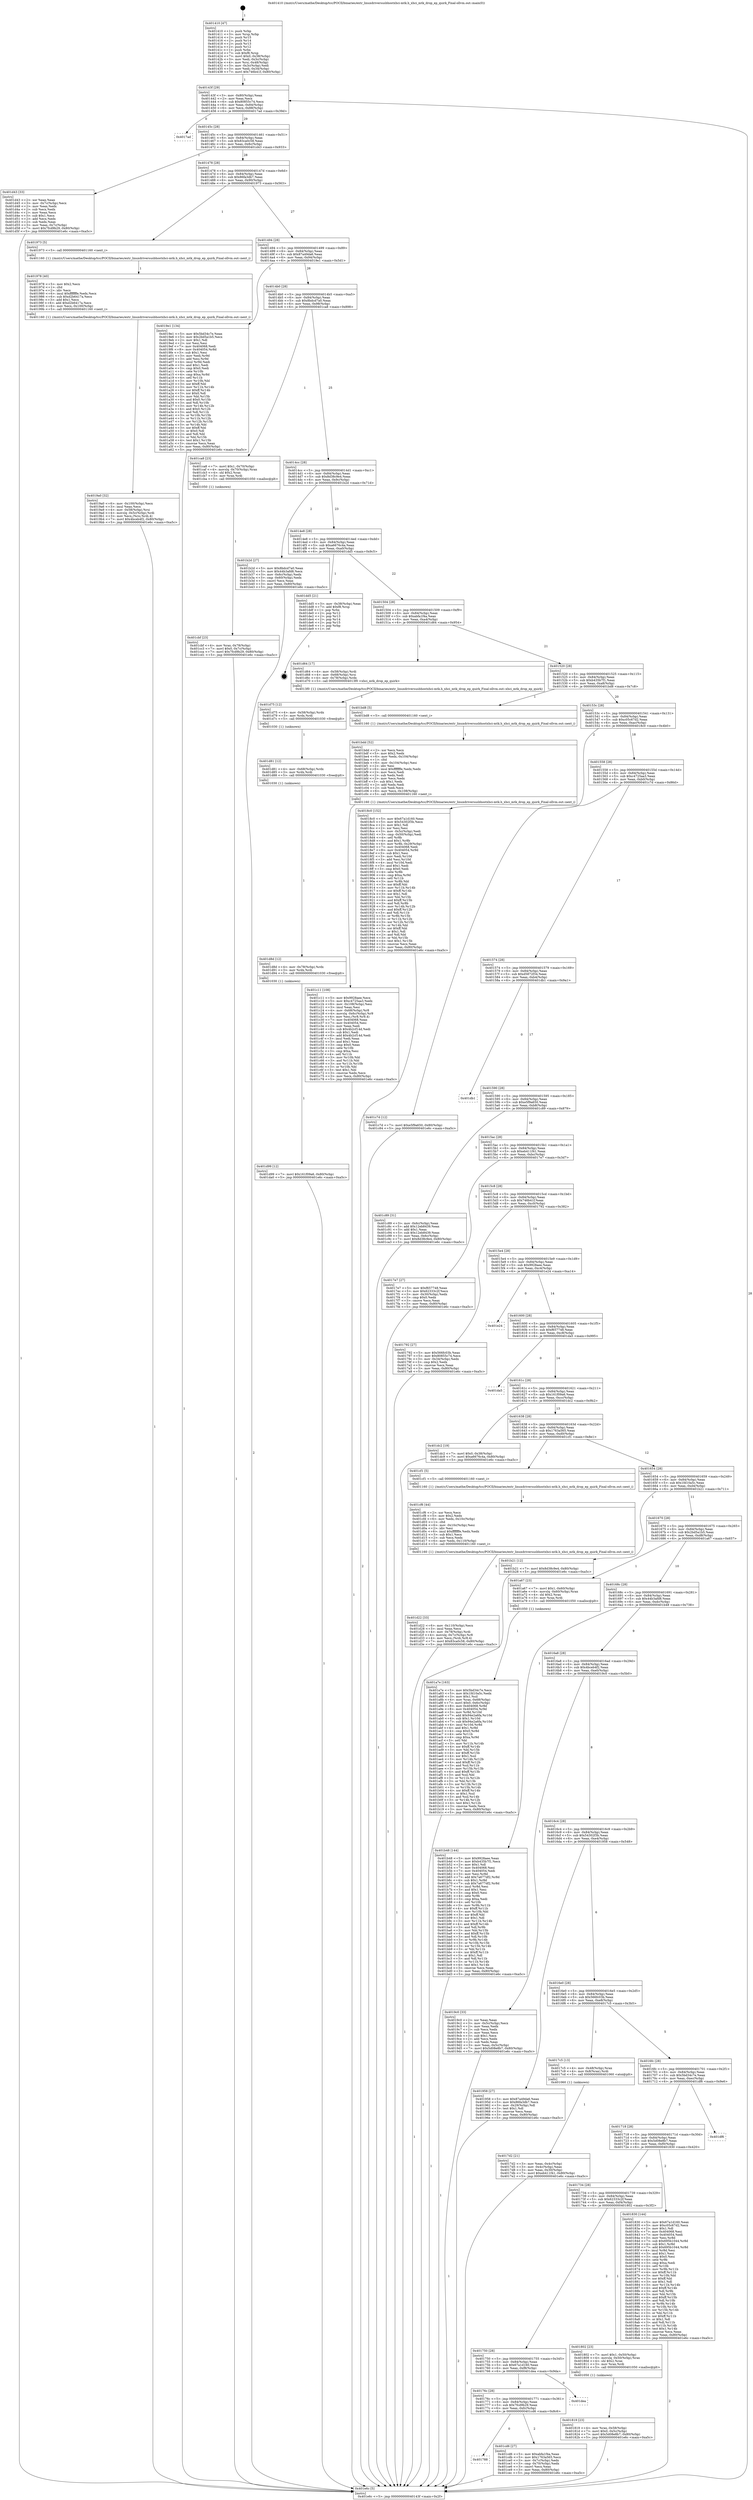 digraph "0x401410" {
  label = "0x401410 (/mnt/c/Users/mathe/Desktop/tcc/POCII/binaries/extr_linuxdriversusbhostxhci-mtk.h_xhci_mtk_drop_ep_quirk_Final-ollvm.out::main(0))"
  labelloc = "t"
  node[shape=record]

  Entry [label="",width=0.3,height=0.3,shape=circle,fillcolor=black,style=filled]
  "0x40143f" [label="{
     0x40143f [29]\l
     | [instrs]\l
     &nbsp;&nbsp;0x40143f \<+3\>: mov -0x80(%rbp),%eax\l
     &nbsp;&nbsp;0x401442 \<+2\>: mov %eax,%ecx\l
     &nbsp;&nbsp;0x401444 \<+6\>: sub $0x80855c74,%ecx\l
     &nbsp;&nbsp;0x40144a \<+6\>: mov %eax,-0x84(%rbp)\l
     &nbsp;&nbsp;0x401450 \<+6\>: mov %ecx,-0x88(%rbp)\l
     &nbsp;&nbsp;0x401456 \<+6\>: je 00000000004017ad \<main+0x39d\>\l
  }"]
  "0x4017ad" [label="{
     0x4017ad\l
  }", style=dashed]
  "0x40145c" [label="{
     0x40145c [28]\l
     | [instrs]\l
     &nbsp;&nbsp;0x40145c \<+5\>: jmp 0000000000401461 \<main+0x51\>\l
     &nbsp;&nbsp;0x401461 \<+6\>: mov -0x84(%rbp),%eax\l
     &nbsp;&nbsp;0x401467 \<+5\>: sub $0x83ca0c58,%eax\l
     &nbsp;&nbsp;0x40146c \<+6\>: mov %eax,-0x8c(%rbp)\l
     &nbsp;&nbsp;0x401472 \<+6\>: je 0000000000401d43 \<main+0x933\>\l
  }"]
  Exit [label="",width=0.3,height=0.3,shape=circle,fillcolor=black,style=filled,peripheries=2]
  "0x401d43" [label="{
     0x401d43 [33]\l
     | [instrs]\l
     &nbsp;&nbsp;0x401d43 \<+2\>: xor %eax,%eax\l
     &nbsp;&nbsp;0x401d45 \<+3\>: mov -0x7c(%rbp),%ecx\l
     &nbsp;&nbsp;0x401d48 \<+2\>: mov %eax,%edx\l
     &nbsp;&nbsp;0x401d4a \<+2\>: sub %ecx,%edx\l
     &nbsp;&nbsp;0x401d4c \<+2\>: mov %eax,%ecx\l
     &nbsp;&nbsp;0x401d4e \<+3\>: sub $0x1,%ecx\l
     &nbsp;&nbsp;0x401d51 \<+2\>: add %ecx,%edx\l
     &nbsp;&nbsp;0x401d53 \<+2\>: sub %edx,%eax\l
     &nbsp;&nbsp;0x401d55 \<+3\>: mov %eax,-0x7c(%rbp)\l
     &nbsp;&nbsp;0x401d58 \<+7\>: movl $0x7fcd9b29,-0x80(%rbp)\l
     &nbsp;&nbsp;0x401d5f \<+5\>: jmp 0000000000401e6c \<main+0xa5c\>\l
  }"]
  "0x401478" [label="{
     0x401478 [28]\l
     | [instrs]\l
     &nbsp;&nbsp;0x401478 \<+5\>: jmp 000000000040147d \<main+0x6d\>\l
     &nbsp;&nbsp;0x40147d \<+6\>: mov -0x84(%rbp),%eax\l
     &nbsp;&nbsp;0x401483 \<+5\>: sub $0x86fa3db7,%eax\l
     &nbsp;&nbsp;0x401488 \<+6\>: mov %eax,-0x90(%rbp)\l
     &nbsp;&nbsp;0x40148e \<+6\>: je 0000000000401973 \<main+0x563\>\l
  }"]
  "0x401d99" [label="{
     0x401d99 [12]\l
     | [instrs]\l
     &nbsp;&nbsp;0x401d99 \<+7\>: movl $0x161f09a6,-0x80(%rbp)\l
     &nbsp;&nbsp;0x401da0 \<+5\>: jmp 0000000000401e6c \<main+0xa5c\>\l
  }"]
  "0x401973" [label="{
     0x401973 [5]\l
     | [instrs]\l
     &nbsp;&nbsp;0x401973 \<+5\>: call 0000000000401160 \<next_i\>\l
     | [calls]\l
     &nbsp;&nbsp;0x401160 \{1\} (/mnt/c/Users/mathe/Desktop/tcc/POCII/binaries/extr_linuxdriversusbhostxhci-mtk.h_xhci_mtk_drop_ep_quirk_Final-ollvm.out::next_i)\l
  }"]
  "0x401494" [label="{
     0x401494 [28]\l
     | [instrs]\l
     &nbsp;&nbsp;0x401494 \<+5\>: jmp 0000000000401499 \<main+0x89\>\l
     &nbsp;&nbsp;0x401499 \<+6\>: mov -0x84(%rbp),%eax\l
     &nbsp;&nbsp;0x40149f \<+5\>: sub $0x87a49da6,%eax\l
     &nbsp;&nbsp;0x4014a4 \<+6\>: mov %eax,-0x94(%rbp)\l
     &nbsp;&nbsp;0x4014aa \<+6\>: je 00000000004019e1 \<main+0x5d1\>\l
  }"]
  "0x401d8d" [label="{
     0x401d8d [12]\l
     | [instrs]\l
     &nbsp;&nbsp;0x401d8d \<+4\>: mov -0x78(%rbp),%rdx\l
     &nbsp;&nbsp;0x401d91 \<+3\>: mov %rdx,%rdi\l
     &nbsp;&nbsp;0x401d94 \<+5\>: call 0000000000401030 \<free@plt\>\l
     | [calls]\l
     &nbsp;&nbsp;0x401030 \{1\} (unknown)\l
  }"]
  "0x4019e1" [label="{
     0x4019e1 [134]\l
     | [instrs]\l
     &nbsp;&nbsp;0x4019e1 \<+5\>: mov $0x5bd34c7e,%eax\l
     &nbsp;&nbsp;0x4019e6 \<+5\>: mov $0x2bd5a1b5,%ecx\l
     &nbsp;&nbsp;0x4019eb \<+2\>: mov $0x1,%dl\l
     &nbsp;&nbsp;0x4019ed \<+2\>: xor %esi,%esi\l
     &nbsp;&nbsp;0x4019ef \<+7\>: mov 0x404068,%edi\l
     &nbsp;&nbsp;0x4019f6 \<+8\>: mov 0x404054,%r8d\l
     &nbsp;&nbsp;0x4019fe \<+3\>: sub $0x1,%esi\l
     &nbsp;&nbsp;0x401a01 \<+3\>: mov %edi,%r9d\l
     &nbsp;&nbsp;0x401a04 \<+3\>: add %esi,%r9d\l
     &nbsp;&nbsp;0x401a07 \<+4\>: imul %r9d,%edi\l
     &nbsp;&nbsp;0x401a0b \<+3\>: and $0x1,%edi\l
     &nbsp;&nbsp;0x401a0e \<+3\>: cmp $0x0,%edi\l
     &nbsp;&nbsp;0x401a11 \<+4\>: sete %r10b\l
     &nbsp;&nbsp;0x401a15 \<+4\>: cmp $0xa,%r8d\l
     &nbsp;&nbsp;0x401a19 \<+4\>: setl %r11b\l
     &nbsp;&nbsp;0x401a1d \<+3\>: mov %r10b,%bl\l
     &nbsp;&nbsp;0x401a20 \<+3\>: xor $0xff,%bl\l
     &nbsp;&nbsp;0x401a23 \<+3\>: mov %r11b,%r14b\l
     &nbsp;&nbsp;0x401a26 \<+4\>: xor $0xff,%r14b\l
     &nbsp;&nbsp;0x401a2a \<+3\>: xor $0x0,%dl\l
     &nbsp;&nbsp;0x401a2d \<+3\>: mov %bl,%r15b\l
     &nbsp;&nbsp;0x401a30 \<+4\>: and $0x0,%r15b\l
     &nbsp;&nbsp;0x401a34 \<+3\>: and %dl,%r10b\l
     &nbsp;&nbsp;0x401a37 \<+3\>: mov %r14b,%r12b\l
     &nbsp;&nbsp;0x401a3a \<+4\>: and $0x0,%r12b\l
     &nbsp;&nbsp;0x401a3e \<+3\>: and %dl,%r11b\l
     &nbsp;&nbsp;0x401a41 \<+3\>: or %r10b,%r15b\l
     &nbsp;&nbsp;0x401a44 \<+3\>: or %r11b,%r12b\l
     &nbsp;&nbsp;0x401a47 \<+3\>: xor %r12b,%r15b\l
     &nbsp;&nbsp;0x401a4a \<+3\>: or %r14b,%bl\l
     &nbsp;&nbsp;0x401a4d \<+3\>: xor $0xff,%bl\l
     &nbsp;&nbsp;0x401a50 \<+3\>: or $0x0,%dl\l
     &nbsp;&nbsp;0x401a53 \<+2\>: and %dl,%bl\l
     &nbsp;&nbsp;0x401a55 \<+3\>: or %bl,%r15b\l
     &nbsp;&nbsp;0x401a58 \<+4\>: test $0x1,%r15b\l
     &nbsp;&nbsp;0x401a5c \<+3\>: cmovne %ecx,%eax\l
     &nbsp;&nbsp;0x401a5f \<+3\>: mov %eax,-0x80(%rbp)\l
     &nbsp;&nbsp;0x401a62 \<+5\>: jmp 0000000000401e6c \<main+0xa5c\>\l
  }"]
  "0x4014b0" [label="{
     0x4014b0 [28]\l
     | [instrs]\l
     &nbsp;&nbsp;0x4014b0 \<+5\>: jmp 00000000004014b5 \<main+0xa5\>\l
     &nbsp;&nbsp;0x4014b5 \<+6\>: mov -0x84(%rbp),%eax\l
     &nbsp;&nbsp;0x4014bb \<+5\>: sub $0x8bdcd7a0,%eax\l
     &nbsp;&nbsp;0x4014c0 \<+6\>: mov %eax,-0x98(%rbp)\l
     &nbsp;&nbsp;0x4014c6 \<+6\>: je 0000000000401ca8 \<main+0x898\>\l
  }"]
  "0x401d81" [label="{
     0x401d81 [12]\l
     | [instrs]\l
     &nbsp;&nbsp;0x401d81 \<+4\>: mov -0x68(%rbp),%rdx\l
     &nbsp;&nbsp;0x401d85 \<+3\>: mov %rdx,%rdi\l
     &nbsp;&nbsp;0x401d88 \<+5\>: call 0000000000401030 \<free@plt\>\l
     | [calls]\l
     &nbsp;&nbsp;0x401030 \{1\} (unknown)\l
  }"]
  "0x401ca8" [label="{
     0x401ca8 [23]\l
     | [instrs]\l
     &nbsp;&nbsp;0x401ca8 \<+7\>: movl $0x1,-0x70(%rbp)\l
     &nbsp;&nbsp;0x401caf \<+4\>: movslq -0x70(%rbp),%rax\l
     &nbsp;&nbsp;0x401cb3 \<+4\>: shl $0x2,%rax\l
     &nbsp;&nbsp;0x401cb7 \<+3\>: mov %rax,%rdi\l
     &nbsp;&nbsp;0x401cba \<+5\>: call 0000000000401050 \<malloc@plt\>\l
     | [calls]\l
     &nbsp;&nbsp;0x401050 \{1\} (unknown)\l
  }"]
  "0x4014cc" [label="{
     0x4014cc [28]\l
     | [instrs]\l
     &nbsp;&nbsp;0x4014cc \<+5\>: jmp 00000000004014d1 \<main+0xc1\>\l
     &nbsp;&nbsp;0x4014d1 \<+6\>: mov -0x84(%rbp),%eax\l
     &nbsp;&nbsp;0x4014d7 \<+5\>: sub $0x8d38c9e4,%eax\l
     &nbsp;&nbsp;0x4014dc \<+6\>: mov %eax,-0x9c(%rbp)\l
     &nbsp;&nbsp;0x4014e2 \<+6\>: je 0000000000401b2d \<main+0x71d\>\l
  }"]
  "0x401d75" [label="{
     0x401d75 [12]\l
     | [instrs]\l
     &nbsp;&nbsp;0x401d75 \<+4\>: mov -0x58(%rbp),%rdx\l
     &nbsp;&nbsp;0x401d79 \<+3\>: mov %rdx,%rdi\l
     &nbsp;&nbsp;0x401d7c \<+5\>: call 0000000000401030 \<free@plt\>\l
     | [calls]\l
     &nbsp;&nbsp;0x401030 \{1\} (unknown)\l
  }"]
  "0x401b2d" [label="{
     0x401b2d [27]\l
     | [instrs]\l
     &nbsp;&nbsp;0x401b2d \<+5\>: mov $0x8bdcd7a0,%eax\l
     &nbsp;&nbsp;0x401b32 \<+5\>: mov $0x44b3afd8,%ecx\l
     &nbsp;&nbsp;0x401b37 \<+3\>: mov -0x6c(%rbp),%edx\l
     &nbsp;&nbsp;0x401b3a \<+3\>: cmp -0x60(%rbp),%edx\l
     &nbsp;&nbsp;0x401b3d \<+3\>: cmovl %ecx,%eax\l
     &nbsp;&nbsp;0x401b40 \<+3\>: mov %eax,-0x80(%rbp)\l
     &nbsp;&nbsp;0x401b43 \<+5\>: jmp 0000000000401e6c \<main+0xa5c\>\l
  }"]
  "0x4014e8" [label="{
     0x4014e8 [28]\l
     | [instrs]\l
     &nbsp;&nbsp;0x4014e8 \<+5\>: jmp 00000000004014ed \<main+0xdd\>\l
     &nbsp;&nbsp;0x4014ed \<+6\>: mov -0x84(%rbp),%eax\l
     &nbsp;&nbsp;0x4014f3 \<+5\>: sub $0xa6676c4a,%eax\l
     &nbsp;&nbsp;0x4014f8 \<+6\>: mov %eax,-0xa0(%rbp)\l
     &nbsp;&nbsp;0x4014fe \<+6\>: je 0000000000401dd5 \<main+0x9c5\>\l
  }"]
  "0x401d22" [label="{
     0x401d22 [33]\l
     | [instrs]\l
     &nbsp;&nbsp;0x401d22 \<+6\>: mov -0x110(%rbp),%ecx\l
     &nbsp;&nbsp;0x401d28 \<+3\>: imul %eax,%ecx\l
     &nbsp;&nbsp;0x401d2b \<+4\>: mov -0x78(%rbp),%rdi\l
     &nbsp;&nbsp;0x401d2f \<+4\>: movslq -0x7c(%rbp),%r8\l
     &nbsp;&nbsp;0x401d33 \<+4\>: mov %ecx,(%rdi,%r8,4)\l
     &nbsp;&nbsp;0x401d37 \<+7\>: movl $0x83ca0c58,-0x80(%rbp)\l
     &nbsp;&nbsp;0x401d3e \<+5\>: jmp 0000000000401e6c \<main+0xa5c\>\l
  }"]
  "0x401dd5" [label="{
     0x401dd5 [21]\l
     | [instrs]\l
     &nbsp;&nbsp;0x401dd5 \<+3\>: mov -0x38(%rbp),%eax\l
     &nbsp;&nbsp;0x401dd8 \<+7\>: add $0xf8,%rsp\l
     &nbsp;&nbsp;0x401ddf \<+1\>: pop %rbx\l
     &nbsp;&nbsp;0x401de0 \<+2\>: pop %r12\l
     &nbsp;&nbsp;0x401de2 \<+2\>: pop %r13\l
     &nbsp;&nbsp;0x401de4 \<+2\>: pop %r14\l
     &nbsp;&nbsp;0x401de6 \<+2\>: pop %r15\l
     &nbsp;&nbsp;0x401de8 \<+1\>: pop %rbp\l
     &nbsp;&nbsp;0x401de9 \<+1\>: ret\l
  }"]
  "0x401504" [label="{
     0x401504 [28]\l
     | [instrs]\l
     &nbsp;&nbsp;0x401504 \<+5\>: jmp 0000000000401509 \<main+0xf9\>\l
     &nbsp;&nbsp;0x401509 \<+6\>: mov -0x84(%rbp),%eax\l
     &nbsp;&nbsp;0x40150f \<+5\>: sub $0xabfa1f4a,%eax\l
     &nbsp;&nbsp;0x401514 \<+6\>: mov %eax,-0xa4(%rbp)\l
     &nbsp;&nbsp;0x40151a \<+6\>: je 0000000000401d64 \<main+0x954\>\l
  }"]
  "0x401cf6" [label="{
     0x401cf6 [44]\l
     | [instrs]\l
     &nbsp;&nbsp;0x401cf6 \<+2\>: xor %ecx,%ecx\l
     &nbsp;&nbsp;0x401cf8 \<+5\>: mov $0x2,%edx\l
     &nbsp;&nbsp;0x401cfd \<+6\>: mov %edx,-0x10c(%rbp)\l
     &nbsp;&nbsp;0x401d03 \<+1\>: cltd\l
     &nbsp;&nbsp;0x401d04 \<+6\>: mov -0x10c(%rbp),%esi\l
     &nbsp;&nbsp;0x401d0a \<+2\>: idiv %esi\l
     &nbsp;&nbsp;0x401d0c \<+6\>: imul $0xfffffffe,%edx,%edx\l
     &nbsp;&nbsp;0x401d12 \<+3\>: sub $0x1,%ecx\l
     &nbsp;&nbsp;0x401d15 \<+2\>: sub %ecx,%edx\l
     &nbsp;&nbsp;0x401d17 \<+6\>: mov %edx,-0x110(%rbp)\l
     &nbsp;&nbsp;0x401d1d \<+5\>: call 0000000000401160 \<next_i\>\l
     | [calls]\l
     &nbsp;&nbsp;0x401160 \{1\} (/mnt/c/Users/mathe/Desktop/tcc/POCII/binaries/extr_linuxdriversusbhostxhci-mtk.h_xhci_mtk_drop_ep_quirk_Final-ollvm.out::next_i)\l
  }"]
  "0x401d64" [label="{
     0x401d64 [17]\l
     | [instrs]\l
     &nbsp;&nbsp;0x401d64 \<+4\>: mov -0x58(%rbp),%rdi\l
     &nbsp;&nbsp;0x401d68 \<+4\>: mov -0x68(%rbp),%rsi\l
     &nbsp;&nbsp;0x401d6c \<+4\>: mov -0x78(%rbp),%rdx\l
     &nbsp;&nbsp;0x401d70 \<+5\>: call 00000000004013f0 \<xhci_mtk_drop_ep_quirk\>\l
     | [calls]\l
     &nbsp;&nbsp;0x4013f0 \{1\} (/mnt/c/Users/mathe/Desktop/tcc/POCII/binaries/extr_linuxdriversusbhostxhci-mtk.h_xhci_mtk_drop_ep_quirk_Final-ollvm.out::xhci_mtk_drop_ep_quirk)\l
  }"]
  "0x401520" [label="{
     0x401520 [28]\l
     | [instrs]\l
     &nbsp;&nbsp;0x401520 \<+5\>: jmp 0000000000401525 \<main+0x115\>\l
     &nbsp;&nbsp;0x401525 \<+6\>: mov -0x84(%rbp),%eax\l
     &nbsp;&nbsp;0x40152b \<+5\>: sub $0xb435b7f1,%eax\l
     &nbsp;&nbsp;0x401530 \<+6\>: mov %eax,-0xa8(%rbp)\l
     &nbsp;&nbsp;0x401536 \<+6\>: je 0000000000401bd8 \<main+0x7c8\>\l
  }"]
  "0x401788" [label="{
     0x401788\l
  }", style=dashed]
  "0x401bd8" [label="{
     0x401bd8 [5]\l
     | [instrs]\l
     &nbsp;&nbsp;0x401bd8 \<+5\>: call 0000000000401160 \<next_i\>\l
     | [calls]\l
     &nbsp;&nbsp;0x401160 \{1\} (/mnt/c/Users/mathe/Desktop/tcc/POCII/binaries/extr_linuxdriversusbhostxhci-mtk.h_xhci_mtk_drop_ep_quirk_Final-ollvm.out::next_i)\l
  }"]
  "0x40153c" [label="{
     0x40153c [28]\l
     | [instrs]\l
     &nbsp;&nbsp;0x40153c \<+5\>: jmp 0000000000401541 \<main+0x131\>\l
     &nbsp;&nbsp;0x401541 \<+6\>: mov -0x84(%rbp),%eax\l
     &nbsp;&nbsp;0x401547 \<+5\>: sub $0xc05c67d2,%eax\l
     &nbsp;&nbsp;0x40154c \<+6\>: mov %eax,-0xac(%rbp)\l
     &nbsp;&nbsp;0x401552 \<+6\>: je 00000000004018c0 \<main+0x4b0\>\l
  }"]
  "0x401cd6" [label="{
     0x401cd6 [27]\l
     | [instrs]\l
     &nbsp;&nbsp;0x401cd6 \<+5\>: mov $0xabfa1f4a,%eax\l
     &nbsp;&nbsp;0x401cdb \<+5\>: mov $0x1763a565,%ecx\l
     &nbsp;&nbsp;0x401ce0 \<+3\>: mov -0x7c(%rbp),%edx\l
     &nbsp;&nbsp;0x401ce3 \<+3\>: cmp -0x70(%rbp),%edx\l
     &nbsp;&nbsp;0x401ce6 \<+3\>: cmovl %ecx,%eax\l
     &nbsp;&nbsp;0x401ce9 \<+3\>: mov %eax,-0x80(%rbp)\l
     &nbsp;&nbsp;0x401cec \<+5\>: jmp 0000000000401e6c \<main+0xa5c\>\l
  }"]
  "0x4018c0" [label="{
     0x4018c0 [152]\l
     | [instrs]\l
     &nbsp;&nbsp;0x4018c0 \<+5\>: mov $0x67a1d160,%eax\l
     &nbsp;&nbsp;0x4018c5 \<+5\>: mov $0x54302f3b,%ecx\l
     &nbsp;&nbsp;0x4018ca \<+2\>: mov $0x1,%dl\l
     &nbsp;&nbsp;0x4018cc \<+2\>: xor %esi,%esi\l
     &nbsp;&nbsp;0x4018ce \<+3\>: mov -0x5c(%rbp),%edi\l
     &nbsp;&nbsp;0x4018d1 \<+3\>: cmp -0x50(%rbp),%edi\l
     &nbsp;&nbsp;0x4018d4 \<+4\>: setl %r8b\l
     &nbsp;&nbsp;0x4018d8 \<+4\>: and $0x1,%r8b\l
     &nbsp;&nbsp;0x4018dc \<+4\>: mov %r8b,-0x29(%rbp)\l
     &nbsp;&nbsp;0x4018e0 \<+7\>: mov 0x404068,%edi\l
     &nbsp;&nbsp;0x4018e7 \<+8\>: mov 0x404054,%r9d\l
     &nbsp;&nbsp;0x4018ef \<+3\>: sub $0x1,%esi\l
     &nbsp;&nbsp;0x4018f2 \<+3\>: mov %edi,%r10d\l
     &nbsp;&nbsp;0x4018f5 \<+3\>: add %esi,%r10d\l
     &nbsp;&nbsp;0x4018f8 \<+4\>: imul %r10d,%edi\l
     &nbsp;&nbsp;0x4018fc \<+3\>: and $0x1,%edi\l
     &nbsp;&nbsp;0x4018ff \<+3\>: cmp $0x0,%edi\l
     &nbsp;&nbsp;0x401902 \<+4\>: sete %r8b\l
     &nbsp;&nbsp;0x401906 \<+4\>: cmp $0xa,%r9d\l
     &nbsp;&nbsp;0x40190a \<+4\>: setl %r11b\l
     &nbsp;&nbsp;0x40190e \<+3\>: mov %r8b,%bl\l
     &nbsp;&nbsp;0x401911 \<+3\>: xor $0xff,%bl\l
     &nbsp;&nbsp;0x401914 \<+3\>: mov %r11b,%r14b\l
     &nbsp;&nbsp;0x401917 \<+4\>: xor $0xff,%r14b\l
     &nbsp;&nbsp;0x40191b \<+3\>: xor $0x1,%dl\l
     &nbsp;&nbsp;0x40191e \<+3\>: mov %bl,%r15b\l
     &nbsp;&nbsp;0x401921 \<+4\>: and $0xff,%r15b\l
     &nbsp;&nbsp;0x401925 \<+3\>: and %dl,%r8b\l
     &nbsp;&nbsp;0x401928 \<+3\>: mov %r14b,%r12b\l
     &nbsp;&nbsp;0x40192b \<+4\>: and $0xff,%r12b\l
     &nbsp;&nbsp;0x40192f \<+3\>: and %dl,%r11b\l
     &nbsp;&nbsp;0x401932 \<+3\>: or %r8b,%r15b\l
     &nbsp;&nbsp;0x401935 \<+3\>: or %r11b,%r12b\l
     &nbsp;&nbsp;0x401938 \<+3\>: xor %r12b,%r15b\l
     &nbsp;&nbsp;0x40193b \<+3\>: or %r14b,%bl\l
     &nbsp;&nbsp;0x40193e \<+3\>: xor $0xff,%bl\l
     &nbsp;&nbsp;0x401941 \<+3\>: or $0x1,%dl\l
     &nbsp;&nbsp;0x401944 \<+2\>: and %dl,%bl\l
     &nbsp;&nbsp;0x401946 \<+3\>: or %bl,%r15b\l
     &nbsp;&nbsp;0x401949 \<+4\>: test $0x1,%r15b\l
     &nbsp;&nbsp;0x40194d \<+3\>: cmovne %ecx,%eax\l
     &nbsp;&nbsp;0x401950 \<+3\>: mov %eax,-0x80(%rbp)\l
     &nbsp;&nbsp;0x401953 \<+5\>: jmp 0000000000401e6c \<main+0xa5c\>\l
  }"]
  "0x401558" [label="{
     0x401558 [28]\l
     | [instrs]\l
     &nbsp;&nbsp;0x401558 \<+5\>: jmp 000000000040155d \<main+0x14d\>\l
     &nbsp;&nbsp;0x40155d \<+6\>: mov -0x84(%rbp),%eax\l
     &nbsp;&nbsp;0x401563 \<+5\>: sub $0xc4725aa3,%eax\l
     &nbsp;&nbsp;0x401568 \<+6\>: mov %eax,-0xb0(%rbp)\l
     &nbsp;&nbsp;0x40156e \<+6\>: je 0000000000401c7d \<main+0x86d\>\l
  }"]
  "0x40176c" [label="{
     0x40176c [28]\l
     | [instrs]\l
     &nbsp;&nbsp;0x40176c \<+5\>: jmp 0000000000401771 \<main+0x361\>\l
     &nbsp;&nbsp;0x401771 \<+6\>: mov -0x84(%rbp),%eax\l
     &nbsp;&nbsp;0x401777 \<+5\>: sub $0x7fcd9b29,%eax\l
     &nbsp;&nbsp;0x40177c \<+6\>: mov %eax,-0xfc(%rbp)\l
     &nbsp;&nbsp;0x401782 \<+6\>: je 0000000000401cd6 \<main+0x8c6\>\l
  }"]
  "0x401c7d" [label="{
     0x401c7d [12]\l
     | [instrs]\l
     &nbsp;&nbsp;0x401c7d \<+7\>: movl $0xe5f9a650,-0x80(%rbp)\l
     &nbsp;&nbsp;0x401c84 \<+5\>: jmp 0000000000401e6c \<main+0xa5c\>\l
  }"]
  "0x401574" [label="{
     0x401574 [28]\l
     | [instrs]\l
     &nbsp;&nbsp;0x401574 \<+5\>: jmp 0000000000401579 \<main+0x169\>\l
     &nbsp;&nbsp;0x401579 \<+6\>: mov -0x84(%rbp),%eax\l
     &nbsp;&nbsp;0x40157f \<+5\>: sub $0xd5872f34,%eax\l
     &nbsp;&nbsp;0x401584 \<+6\>: mov %eax,-0xb4(%rbp)\l
     &nbsp;&nbsp;0x40158a \<+6\>: je 0000000000401db1 \<main+0x9a1\>\l
  }"]
  "0x401dea" [label="{
     0x401dea\l
  }", style=dashed]
  "0x401db1" [label="{
     0x401db1\l
  }", style=dashed]
  "0x401590" [label="{
     0x401590 [28]\l
     | [instrs]\l
     &nbsp;&nbsp;0x401590 \<+5\>: jmp 0000000000401595 \<main+0x185\>\l
     &nbsp;&nbsp;0x401595 \<+6\>: mov -0x84(%rbp),%eax\l
     &nbsp;&nbsp;0x40159b \<+5\>: sub $0xe5f9a650,%eax\l
     &nbsp;&nbsp;0x4015a0 \<+6\>: mov %eax,-0xb8(%rbp)\l
     &nbsp;&nbsp;0x4015a6 \<+6\>: je 0000000000401c89 \<main+0x879\>\l
  }"]
  "0x401cbf" [label="{
     0x401cbf [23]\l
     | [instrs]\l
     &nbsp;&nbsp;0x401cbf \<+4\>: mov %rax,-0x78(%rbp)\l
     &nbsp;&nbsp;0x401cc3 \<+7\>: movl $0x0,-0x7c(%rbp)\l
     &nbsp;&nbsp;0x401cca \<+7\>: movl $0x7fcd9b29,-0x80(%rbp)\l
     &nbsp;&nbsp;0x401cd1 \<+5\>: jmp 0000000000401e6c \<main+0xa5c\>\l
  }"]
  "0x401c89" [label="{
     0x401c89 [31]\l
     | [instrs]\l
     &nbsp;&nbsp;0x401c89 \<+3\>: mov -0x6c(%rbp),%eax\l
     &nbsp;&nbsp;0x401c8c \<+5\>: add $0x12eb8439,%eax\l
     &nbsp;&nbsp;0x401c91 \<+3\>: add $0x1,%eax\l
     &nbsp;&nbsp;0x401c94 \<+5\>: sub $0x12eb8439,%eax\l
     &nbsp;&nbsp;0x401c99 \<+3\>: mov %eax,-0x6c(%rbp)\l
     &nbsp;&nbsp;0x401c9c \<+7\>: movl $0x8d38c9e4,-0x80(%rbp)\l
     &nbsp;&nbsp;0x401ca3 \<+5\>: jmp 0000000000401e6c \<main+0xa5c\>\l
  }"]
  "0x4015ac" [label="{
     0x4015ac [28]\l
     | [instrs]\l
     &nbsp;&nbsp;0x4015ac \<+5\>: jmp 00000000004015b1 \<main+0x1a1\>\l
     &nbsp;&nbsp;0x4015b1 \<+6\>: mov -0x84(%rbp),%eax\l
     &nbsp;&nbsp;0x4015b7 \<+5\>: sub $0xeb411f41,%eax\l
     &nbsp;&nbsp;0x4015bc \<+6\>: mov %eax,-0xbc(%rbp)\l
     &nbsp;&nbsp;0x4015c2 \<+6\>: je 00000000004017e7 \<main+0x3d7\>\l
  }"]
  "0x401c11" [label="{
     0x401c11 [108]\l
     | [instrs]\l
     &nbsp;&nbsp;0x401c11 \<+5\>: mov $0x9928aee,%ecx\l
     &nbsp;&nbsp;0x401c16 \<+5\>: mov $0xc4725aa3,%edx\l
     &nbsp;&nbsp;0x401c1b \<+6\>: mov -0x108(%rbp),%esi\l
     &nbsp;&nbsp;0x401c21 \<+3\>: imul %eax,%esi\l
     &nbsp;&nbsp;0x401c24 \<+4\>: mov -0x68(%rbp),%r8\l
     &nbsp;&nbsp;0x401c28 \<+4\>: movslq -0x6c(%rbp),%r9\l
     &nbsp;&nbsp;0x401c2c \<+4\>: mov %esi,(%r8,%r9,4)\l
     &nbsp;&nbsp;0x401c30 \<+7\>: mov 0x404068,%eax\l
     &nbsp;&nbsp;0x401c37 \<+7\>: mov 0x404054,%esi\l
     &nbsp;&nbsp;0x401c3e \<+2\>: mov %eax,%edi\l
     &nbsp;&nbsp;0x401c40 \<+6\>: sub $0x4b2cf14d,%edi\l
     &nbsp;&nbsp;0x401c46 \<+3\>: sub $0x1,%edi\l
     &nbsp;&nbsp;0x401c49 \<+6\>: add $0x4b2cf14d,%edi\l
     &nbsp;&nbsp;0x401c4f \<+3\>: imul %edi,%eax\l
     &nbsp;&nbsp;0x401c52 \<+3\>: and $0x1,%eax\l
     &nbsp;&nbsp;0x401c55 \<+3\>: cmp $0x0,%eax\l
     &nbsp;&nbsp;0x401c58 \<+4\>: sete %r10b\l
     &nbsp;&nbsp;0x401c5c \<+3\>: cmp $0xa,%esi\l
     &nbsp;&nbsp;0x401c5f \<+4\>: setl %r11b\l
     &nbsp;&nbsp;0x401c63 \<+3\>: mov %r10b,%bl\l
     &nbsp;&nbsp;0x401c66 \<+3\>: and %r11b,%bl\l
     &nbsp;&nbsp;0x401c69 \<+3\>: xor %r11b,%r10b\l
     &nbsp;&nbsp;0x401c6c \<+3\>: or %r10b,%bl\l
     &nbsp;&nbsp;0x401c6f \<+3\>: test $0x1,%bl\l
     &nbsp;&nbsp;0x401c72 \<+3\>: cmovne %edx,%ecx\l
     &nbsp;&nbsp;0x401c75 \<+3\>: mov %ecx,-0x80(%rbp)\l
     &nbsp;&nbsp;0x401c78 \<+5\>: jmp 0000000000401e6c \<main+0xa5c\>\l
  }"]
  "0x4017e7" [label="{
     0x4017e7 [27]\l
     | [instrs]\l
     &nbsp;&nbsp;0x4017e7 \<+5\>: mov $0xf657748,%eax\l
     &nbsp;&nbsp;0x4017ec \<+5\>: mov $0x62333c2f,%ecx\l
     &nbsp;&nbsp;0x4017f1 \<+3\>: mov -0x30(%rbp),%edx\l
     &nbsp;&nbsp;0x4017f4 \<+3\>: cmp $0x0,%edx\l
     &nbsp;&nbsp;0x4017f7 \<+3\>: cmove %ecx,%eax\l
     &nbsp;&nbsp;0x4017fa \<+3\>: mov %eax,-0x80(%rbp)\l
     &nbsp;&nbsp;0x4017fd \<+5\>: jmp 0000000000401e6c \<main+0xa5c\>\l
  }"]
  "0x4015c8" [label="{
     0x4015c8 [28]\l
     | [instrs]\l
     &nbsp;&nbsp;0x4015c8 \<+5\>: jmp 00000000004015cd \<main+0x1bd\>\l
     &nbsp;&nbsp;0x4015cd \<+6\>: mov -0x84(%rbp),%eax\l
     &nbsp;&nbsp;0x4015d3 \<+5\>: sub $0x746b41f,%eax\l
     &nbsp;&nbsp;0x4015d8 \<+6\>: mov %eax,-0xc0(%rbp)\l
     &nbsp;&nbsp;0x4015de \<+6\>: je 0000000000401792 \<main+0x382\>\l
  }"]
  "0x401bdd" [label="{
     0x401bdd [52]\l
     | [instrs]\l
     &nbsp;&nbsp;0x401bdd \<+2\>: xor %ecx,%ecx\l
     &nbsp;&nbsp;0x401bdf \<+5\>: mov $0x2,%edx\l
     &nbsp;&nbsp;0x401be4 \<+6\>: mov %edx,-0x104(%rbp)\l
     &nbsp;&nbsp;0x401bea \<+1\>: cltd\l
     &nbsp;&nbsp;0x401beb \<+6\>: mov -0x104(%rbp),%esi\l
     &nbsp;&nbsp;0x401bf1 \<+2\>: idiv %esi\l
     &nbsp;&nbsp;0x401bf3 \<+6\>: imul $0xfffffffe,%edx,%edx\l
     &nbsp;&nbsp;0x401bf9 \<+2\>: mov %ecx,%edi\l
     &nbsp;&nbsp;0x401bfb \<+2\>: sub %edx,%edi\l
     &nbsp;&nbsp;0x401bfd \<+2\>: mov %ecx,%edx\l
     &nbsp;&nbsp;0x401bff \<+3\>: sub $0x1,%edx\l
     &nbsp;&nbsp;0x401c02 \<+2\>: add %edx,%edi\l
     &nbsp;&nbsp;0x401c04 \<+2\>: sub %edi,%ecx\l
     &nbsp;&nbsp;0x401c06 \<+6\>: mov %ecx,-0x108(%rbp)\l
     &nbsp;&nbsp;0x401c0c \<+5\>: call 0000000000401160 \<next_i\>\l
     | [calls]\l
     &nbsp;&nbsp;0x401160 \{1\} (/mnt/c/Users/mathe/Desktop/tcc/POCII/binaries/extr_linuxdriversusbhostxhci-mtk.h_xhci_mtk_drop_ep_quirk_Final-ollvm.out::next_i)\l
  }"]
  "0x401792" [label="{
     0x401792 [27]\l
     | [instrs]\l
     &nbsp;&nbsp;0x401792 \<+5\>: mov $0x566fc03b,%eax\l
     &nbsp;&nbsp;0x401797 \<+5\>: mov $0x80855c74,%ecx\l
     &nbsp;&nbsp;0x40179c \<+3\>: mov -0x34(%rbp),%edx\l
     &nbsp;&nbsp;0x40179f \<+3\>: cmp $0x2,%edx\l
     &nbsp;&nbsp;0x4017a2 \<+3\>: cmovne %ecx,%eax\l
     &nbsp;&nbsp;0x4017a5 \<+3\>: mov %eax,-0x80(%rbp)\l
     &nbsp;&nbsp;0x4017a8 \<+5\>: jmp 0000000000401e6c \<main+0xa5c\>\l
  }"]
  "0x4015e4" [label="{
     0x4015e4 [28]\l
     | [instrs]\l
     &nbsp;&nbsp;0x4015e4 \<+5\>: jmp 00000000004015e9 \<main+0x1d9\>\l
     &nbsp;&nbsp;0x4015e9 \<+6\>: mov -0x84(%rbp),%eax\l
     &nbsp;&nbsp;0x4015ef \<+5\>: sub $0x9928aee,%eax\l
     &nbsp;&nbsp;0x4015f4 \<+6\>: mov %eax,-0xc4(%rbp)\l
     &nbsp;&nbsp;0x4015fa \<+6\>: je 0000000000401e24 \<main+0xa14\>\l
  }"]
  "0x401e6c" [label="{
     0x401e6c [5]\l
     | [instrs]\l
     &nbsp;&nbsp;0x401e6c \<+5\>: jmp 000000000040143f \<main+0x2f\>\l
  }"]
  "0x401410" [label="{
     0x401410 [47]\l
     | [instrs]\l
     &nbsp;&nbsp;0x401410 \<+1\>: push %rbp\l
     &nbsp;&nbsp;0x401411 \<+3\>: mov %rsp,%rbp\l
     &nbsp;&nbsp;0x401414 \<+2\>: push %r15\l
     &nbsp;&nbsp;0x401416 \<+2\>: push %r14\l
     &nbsp;&nbsp;0x401418 \<+2\>: push %r13\l
     &nbsp;&nbsp;0x40141a \<+2\>: push %r12\l
     &nbsp;&nbsp;0x40141c \<+1\>: push %rbx\l
     &nbsp;&nbsp;0x40141d \<+7\>: sub $0xf8,%rsp\l
     &nbsp;&nbsp;0x401424 \<+7\>: movl $0x0,-0x38(%rbp)\l
     &nbsp;&nbsp;0x40142b \<+3\>: mov %edi,-0x3c(%rbp)\l
     &nbsp;&nbsp;0x40142e \<+4\>: mov %rsi,-0x48(%rbp)\l
     &nbsp;&nbsp;0x401432 \<+3\>: mov -0x3c(%rbp),%edi\l
     &nbsp;&nbsp;0x401435 \<+3\>: mov %edi,-0x34(%rbp)\l
     &nbsp;&nbsp;0x401438 \<+7\>: movl $0x746b41f,-0x80(%rbp)\l
  }"]
  "0x401a7e" [label="{
     0x401a7e [163]\l
     | [instrs]\l
     &nbsp;&nbsp;0x401a7e \<+5\>: mov $0x5bd34c7e,%ecx\l
     &nbsp;&nbsp;0x401a83 \<+5\>: mov $0x1fd10a5c,%edx\l
     &nbsp;&nbsp;0x401a88 \<+3\>: mov $0x1,%sil\l
     &nbsp;&nbsp;0x401a8b \<+4\>: mov %rax,-0x68(%rbp)\l
     &nbsp;&nbsp;0x401a8f \<+7\>: movl $0x0,-0x6c(%rbp)\l
     &nbsp;&nbsp;0x401a96 \<+8\>: mov 0x404068,%r8d\l
     &nbsp;&nbsp;0x401a9e \<+8\>: mov 0x404054,%r9d\l
     &nbsp;&nbsp;0x401aa6 \<+3\>: mov %r8d,%r10d\l
     &nbsp;&nbsp;0x401aa9 \<+7\>: add $0x94e2a6fa,%r10d\l
     &nbsp;&nbsp;0x401ab0 \<+4\>: sub $0x1,%r10d\l
     &nbsp;&nbsp;0x401ab4 \<+7\>: sub $0x94e2a6fa,%r10d\l
     &nbsp;&nbsp;0x401abb \<+4\>: imul %r10d,%r8d\l
     &nbsp;&nbsp;0x401abf \<+4\>: and $0x1,%r8d\l
     &nbsp;&nbsp;0x401ac3 \<+4\>: cmp $0x0,%r8d\l
     &nbsp;&nbsp;0x401ac7 \<+4\>: sete %r11b\l
     &nbsp;&nbsp;0x401acb \<+4\>: cmp $0xa,%r9d\l
     &nbsp;&nbsp;0x401acf \<+3\>: setl %bl\l
     &nbsp;&nbsp;0x401ad2 \<+3\>: mov %r11b,%r14b\l
     &nbsp;&nbsp;0x401ad5 \<+4\>: xor $0xff,%r14b\l
     &nbsp;&nbsp;0x401ad9 \<+3\>: mov %bl,%r15b\l
     &nbsp;&nbsp;0x401adc \<+4\>: xor $0xff,%r15b\l
     &nbsp;&nbsp;0x401ae0 \<+4\>: xor $0x1,%sil\l
     &nbsp;&nbsp;0x401ae4 \<+3\>: mov %r14b,%r12b\l
     &nbsp;&nbsp;0x401ae7 \<+4\>: and $0xff,%r12b\l
     &nbsp;&nbsp;0x401aeb \<+3\>: and %sil,%r11b\l
     &nbsp;&nbsp;0x401aee \<+3\>: mov %r15b,%r13b\l
     &nbsp;&nbsp;0x401af1 \<+4\>: and $0xff,%r13b\l
     &nbsp;&nbsp;0x401af5 \<+3\>: and %sil,%bl\l
     &nbsp;&nbsp;0x401af8 \<+3\>: or %r11b,%r12b\l
     &nbsp;&nbsp;0x401afb \<+3\>: or %bl,%r13b\l
     &nbsp;&nbsp;0x401afe \<+3\>: xor %r13b,%r12b\l
     &nbsp;&nbsp;0x401b01 \<+3\>: or %r15b,%r14b\l
     &nbsp;&nbsp;0x401b04 \<+4\>: xor $0xff,%r14b\l
     &nbsp;&nbsp;0x401b08 \<+4\>: or $0x1,%sil\l
     &nbsp;&nbsp;0x401b0c \<+3\>: and %sil,%r14b\l
     &nbsp;&nbsp;0x401b0f \<+3\>: or %r14b,%r12b\l
     &nbsp;&nbsp;0x401b12 \<+4\>: test $0x1,%r12b\l
     &nbsp;&nbsp;0x401b16 \<+3\>: cmovne %edx,%ecx\l
     &nbsp;&nbsp;0x401b19 \<+3\>: mov %ecx,-0x80(%rbp)\l
     &nbsp;&nbsp;0x401b1c \<+5\>: jmp 0000000000401e6c \<main+0xa5c\>\l
  }"]
  "0x401e24" [label="{
     0x401e24\l
  }", style=dashed]
  "0x401600" [label="{
     0x401600 [28]\l
     | [instrs]\l
     &nbsp;&nbsp;0x401600 \<+5\>: jmp 0000000000401605 \<main+0x1f5\>\l
     &nbsp;&nbsp;0x401605 \<+6\>: mov -0x84(%rbp),%eax\l
     &nbsp;&nbsp;0x40160b \<+5\>: sub $0xf657748,%eax\l
     &nbsp;&nbsp;0x401610 \<+6\>: mov %eax,-0xc8(%rbp)\l
     &nbsp;&nbsp;0x401616 \<+6\>: je 0000000000401da5 \<main+0x995\>\l
  }"]
  "0x4019a0" [label="{
     0x4019a0 [32]\l
     | [instrs]\l
     &nbsp;&nbsp;0x4019a0 \<+6\>: mov -0x100(%rbp),%ecx\l
     &nbsp;&nbsp;0x4019a6 \<+3\>: imul %eax,%ecx\l
     &nbsp;&nbsp;0x4019a9 \<+4\>: mov -0x58(%rbp),%rsi\l
     &nbsp;&nbsp;0x4019ad \<+4\>: movslq -0x5c(%rbp),%rdi\l
     &nbsp;&nbsp;0x4019b1 \<+3\>: mov %ecx,(%rsi,%rdi,4)\l
     &nbsp;&nbsp;0x4019b4 \<+7\>: movl $0x4bceb4f2,-0x80(%rbp)\l
     &nbsp;&nbsp;0x4019bb \<+5\>: jmp 0000000000401e6c \<main+0xa5c\>\l
  }"]
  "0x401da5" [label="{
     0x401da5\l
  }", style=dashed]
  "0x40161c" [label="{
     0x40161c [28]\l
     | [instrs]\l
     &nbsp;&nbsp;0x40161c \<+5\>: jmp 0000000000401621 \<main+0x211\>\l
     &nbsp;&nbsp;0x401621 \<+6\>: mov -0x84(%rbp),%eax\l
     &nbsp;&nbsp;0x401627 \<+5\>: sub $0x161f09a6,%eax\l
     &nbsp;&nbsp;0x40162c \<+6\>: mov %eax,-0xcc(%rbp)\l
     &nbsp;&nbsp;0x401632 \<+6\>: je 0000000000401dc2 \<main+0x9b2\>\l
  }"]
  "0x401978" [label="{
     0x401978 [40]\l
     | [instrs]\l
     &nbsp;&nbsp;0x401978 \<+5\>: mov $0x2,%ecx\l
     &nbsp;&nbsp;0x40197d \<+1\>: cltd\l
     &nbsp;&nbsp;0x40197e \<+2\>: idiv %ecx\l
     &nbsp;&nbsp;0x401980 \<+6\>: imul $0xfffffffe,%edx,%ecx\l
     &nbsp;&nbsp;0x401986 \<+6\>: sub $0xd2b6417a,%ecx\l
     &nbsp;&nbsp;0x40198c \<+3\>: add $0x1,%ecx\l
     &nbsp;&nbsp;0x40198f \<+6\>: add $0xd2b6417a,%ecx\l
     &nbsp;&nbsp;0x401995 \<+6\>: mov %ecx,-0x100(%rbp)\l
     &nbsp;&nbsp;0x40199b \<+5\>: call 0000000000401160 \<next_i\>\l
     | [calls]\l
     &nbsp;&nbsp;0x401160 \{1\} (/mnt/c/Users/mathe/Desktop/tcc/POCII/binaries/extr_linuxdriversusbhostxhci-mtk.h_xhci_mtk_drop_ep_quirk_Final-ollvm.out::next_i)\l
  }"]
  "0x401dc2" [label="{
     0x401dc2 [19]\l
     | [instrs]\l
     &nbsp;&nbsp;0x401dc2 \<+7\>: movl $0x0,-0x38(%rbp)\l
     &nbsp;&nbsp;0x401dc9 \<+7\>: movl $0xa6676c4a,-0x80(%rbp)\l
     &nbsp;&nbsp;0x401dd0 \<+5\>: jmp 0000000000401e6c \<main+0xa5c\>\l
  }"]
  "0x401638" [label="{
     0x401638 [28]\l
     | [instrs]\l
     &nbsp;&nbsp;0x401638 \<+5\>: jmp 000000000040163d \<main+0x22d\>\l
     &nbsp;&nbsp;0x40163d \<+6\>: mov -0x84(%rbp),%eax\l
     &nbsp;&nbsp;0x401643 \<+5\>: sub $0x1763a565,%eax\l
     &nbsp;&nbsp;0x401648 \<+6\>: mov %eax,-0xd0(%rbp)\l
     &nbsp;&nbsp;0x40164e \<+6\>: je 0000000000401cf1 \<main+0x8e1\>\l
  }"]
  "0x401819" [label="{
     0x401819 [23]\l
     | [instrs]\l
     &nbsp;&nbsp;0x401819 \<+4\>: mov %rax,-0x58(%rbp)\l
     &nbsp;&nbsp;0x40181d \<+7\>: movl $0x0,-0x5c(%rbp)\l
     &nbsp;&nbsp;0x401824 \<+7\>: movl $0x5d08e8b7,-0x80(%rbp)\l
     &nbsp;&nbsp;0x40182b \<+5\>: jmp 0000000000401e6c \<main+0xa5c\>\l
  }"]
  "0x401cf1" [label="{
     0x401cf1 [5]\l
     | [instrs]\l
     &nbsp;&nbsp;0x401cf1 \<+5\>: call 0000000000401160 \<next_i\>\l
     | [calls]\l
     &nbsp;&nbsp;0x401160 \{1\} (/mnt/c/Users/mathe/Desktop/tcc/POCII/binaries/extr_linuxdriversusbhostxhci-mtk.h_xhci_mtk_drop_ep_quirk_Final-ollvm.out::next_i)\l
  }"]
  "0x401654" [label="{
     0x401654 [28]\l
     | [instrs]\l
     &nbsp;&nbsp;0x401654 \<+5\>: jmp 0000000000401659 \<main+0x249\>\l
     &nbsp;&nbsp;0x401659 \<+6\>: mov -0x84(%rbp),%eax\l
     &nbsp;&nbsp;0x40165f \<+5\>: sub $0x1fd10a5c,%eax\l
     &nbsp;&nbsp;0x401664 \<+6\>: mov %eax,-0xd4(%rbp)\l
     &nbsp;&nbsp;0x40166a \<+6\>: je 0000000000401b21 \<main+0x711\>\l
  }"]
  "0x401750" [label="{
     0x401750 [28]\l
     | [instrs]\l
     &nbsp;&nbsp;0x401750 \<+5\>: jmp 0000000000401755 \<main+0x345\>\l
     &nbsp;&nbsp;0x401755 \<+6\>: mov -0x84(%rbp),%eax\l
     &nbsp;&nbsp;0x40175b \<+5\>: sub $0x67a1d160,%eax\l
     &nbsp;&nbsp;0x401760 \<+6\>: mov %eax,-0xf8(%rbp)\l
     &nbsp;&nbsp;0x401766 \<+6\>: je 0000000000401dea \<main+0x9da\>\l
  }"]
  "0x401b21" [label="{
     0x401b21 [12]\l
     | [instrs]\l
     &nbsp;&nbsp;0x401b21 \<+7\>: movl $0x8d38c9e4,-0x80(%rbp)\l
     &nbsp;&nbsp;0x401b28 \<+5\>: jmp 0000000000401e6c \<main+0xa5c\>\l
  }"]
  "0x401670" [label="{
     0x401670 [28]\l
     | [instrs]\l
     &nbsp;&nbsp;0x401670 \<+5\>: jmp 0000000000401675 \<main+0x265\>\l
     &nbsp;&nbsp;0x401675 \<+6\>: mov -0x84(%rbp),%eax\l
     &nbsp;&nbsp;0x40167b \<+5\>: sub $0x2bd5a1b5,%eax\l
     &nbsp;&nbsp;0x401680 \<+6\>: mov %eax,-0xd8(%rbp)\l
     &nbsp;&nbsp;0x401686 \<+6\>: je 0000000000401a67 \<main+0x657\>\l
  }"]
  "0x401802" [label="{
     0x401802 [23]\l
     | [instrs]\l
     &nbsp;&nbsp;0x401802 \<+7\>: movl $0x1,-0x50(%rbp)\l
     &nbsp;&nbsp;0x401809 \<+4\>: movslq -0x50(%rbp),%rax\l
     &nbsp;&nbsp;0x40180d \<+4\>: shl $0x2,%rax\l
     &nbsp;&nbsp;0x401811 \<+3\>: mov %rax,%rdi\l
     &nbsp;&nbsp;0x401814 \<+5\>: call 0000000000401050 \<malloc@plt\>\l
     | [calls]\l
     &nbsp;&nbsp;0x401050 \{1\} (unknown)\l
  }"]
  "0x401a67" [label="{
     0x401a67 [23]\l
     | [instrs]\l
     &nbsp;&nbsp;0x401a67 \<+7\>: movl $0x1,-0x60(%rbp)\l
     &nbsp;&nbsp;0x401a6e \<+4\>: movslq -0x60(%rbp),%rax\l
     &nbsp;&nbsp;0x401a72 \<+4\>: shl $0x2,%rax\l
     &nbsp;&nbsp;0x401a76 \<+3\>: mov %rax,%rdi\l
     &nbsp;&nbsp;0x401a79 \<+5\>: call 0000000000401050 \<malloc@plt\>\l
     | [calls]\l
     &nbsp;&nbsp;0x401050 \{1\} (unknown)\l
  }"]
  "0x40168c" [label="{
     0x40168c [28]\l
     | [instrs]\l
     &nbsp;&nbsp;0x40168c \<+5\>: jmp 0000000000401691 \<main+0x281\>\l
     &nbsp;&nbsp;0x401691 \<+6\>: mov -0x84(%rbp),%eax\l
     &nbsp;&nbsp;0x401697 \<+5\>: sub $0x44b3afd8,%eax\l
     &nbsp;&nbsp;0x40169c \<+6\>: mov %eax,-0xdc(%rbp)\l
     &nbsp;&nbsp;0x4016a2 \<+6\>: je 0000000000401b48 \<main+0x738\>\l
  }"]
  "0x401734" [label="{
     0x401734 [28]\l
     | [instrs]\l
     &nbsp;&nbsp;0x401734 \<+5\>: jmp 0000000000401739 \<main+0x329\>\l
     &nbsp;&nbsp;0x401739 \<+6\>: mov -0x84(%rbp),%eax\l
     &nbsp;&nbsp;0x40173f \<+5\>: sub $0x62333c2f,%eax\l
     &nbsp;&nbsp;0x401744 \<+6\>: mov %eax,-0xf4(%rbp)\l
     &nbsp;&nbsp;0x40174a \<+6\>: je 0000000000401802 \<main+0x3f2\>\l
  }"]
  "0x401b48" [label="{
     0x401b48 [144]\l
     | [instrs]\l
     &nbsp;&nbsp;0x401b48 \<+5\>: mov $0x9928aee,%eax\l
     &nbsp;&nbsp;0x401b4d \<+5\>: mov $0xb435b7f1,%ecx\l
     &nbsp;&nbsp;0x401b52 \<+2\>: mov $0x1,%dl\l
     &nbsp;&nbsp;0x401b54 \<+7\>: mov 0x404068,%esi\l
     &nbsp;&nbsp;0x401b5b \<+7\>: mov 0x404054,%edi\l
     &nbsp;&nbsp;0x401b62 \<+3\>: mov %esi,%r8d\l
     &nbsp;&nbsp;0x401b65 \<+7\>: add $0x7a677df2,%r8d\l
     &nbsp;&nbsp;0x401b6c \<+4\>: sub $0x1,%r8d\l
     &nbsp;&nbsp;0x401b70 \<+7\>: sub $0x7a677df2,%r8d\l
     &nbsp;&nbsp;0x401b77 \<+4\>: imul %r8d,%esi\l
     &nbsp;&nbsp;0x401b7b \<+3\>: and $0x1,%esi\l
     &nbsp;&nbsp;0x401b7e \<+3\>: cmp $0x0,%esi\l
     &nbsp;&nbsp;0x401b81 \<+4\>: sete %r9b\l
     &nbsp;&nbsp;0x401b85 \<+3\>: cmp $0xa,%edi\l
     &nbsp;&nbsp;0x401b88 \<+4\>: setl %r10b\l
     &nbsp;&nbsp;0x401b8c \<+3\>: mov %r9b,%r11b\l
     &nbsp;&nbsp;0x401b8f \<+4\>: xor $0xff,%r11b\l
     &nbsp;&nbsp;0x401b93 \<+3\>: mov %r10b,%bl\l
     &nbsp;&nbsp;0x401b96 \<+3\>: xor $0xff,%bl\l
     &nbsp;&nbsp;0x401b99 \<+3\>: xor $0x1,%dl\l
     &nbsp;&nbsp;0x401b9c \<+3\>: mov %r11b,%r14b\l
     &nbsp;&nbsp;0x401b9f \<+4\>: and $0xff,%r14b\l
     &nbsp;&nbsp;0x401ba3 \<+3\>: and %dl,%r9b\l
     &nbsp;&nbsp;0x401ba6 \<+3\>: mov %bl,%r15b\l
     &nbsp;&nbsp;0x401ba9 \<+4\>: and $0xff,%r15b\l
     &nbsp;&nbsp;0x401bad \<+3\>: and %dl,%r10b\l
     &nbsp;&nbsp;0x401bb0 \<+3\>: or %r9b,%r14b\l
     &nbsp;&nbsp;0x401bb3 \<+3\>: or %r10b,%r15b\l
     &nbsp;&nbsp;0x401bb6 \<+3\>: xor %r15b,%r14b\l
     &nbsp;&nbsp;0x401bb9 \<+3\>: or %bl,%r11b\l
     &nbsp;&nbsp;0x401bbc \<+4\>: xor $0xff,%r11b\l
     &nbsp;&nbsp;0x401bc0 \<+3\>: or $0x1,%dl\l
     &nbsp;&nbsp;0x401bc3 \<+3\>: and %dl,%r11b\l
     &nbsp;&nbsp;0x401bc6 \<+3\>: or %r11b,%r14b\l
     &nbsp;&nbsp;0x401bc9 \<+4\>: test $0x1,%r14b\l
     &nbsp;&nbsp;0x401bcd \<+3\>: cmovne %ecx,%eax\l
     &nbsp;&nbsp;0x401bd0 \<+3\>: mov %eax,-0x80(%rbp)\l
     &nbsp;&nbsp;0x401bd3 \<+5\>: jmp 0000000000401e6c \<main+0xa5c\>\l
  }"]
  "0x4016a8" [label="{
     0x4016a8 [28]\l
     | [instrs]\l
     &nbsp;&nbsp;0x4016a8 \<+5\>: jmp 00000000004016ad \<main+0x29d\>\l
     &nbsp;&nbsp;0x4016ad \<+6\>: mov -0x84(%rbp),%eax\l
     &nbsp;&nbsp;0x4016b3 \<+5\>: sub $0x4bceb4f2,%eax\l
     &nbsp;&nbsp;0x4016b8 \<+6\>: mov %eax,-0xe0(%rbp)\l
     &nbsp;&nbsp;0x4016be \<+6\>: je 00000000004019c0 \<main+0x5b0\>\l
  }"]
  "0x401830" [label="{
     0x401830 [144]\l
     | [instrs]\l
     &nbsp;&nbsp;0x401830 \<+5\>: mov $0x67a1d160,%eax\l
     &nbsp;&nbsp;0x401835 \<+5\>: mov $0xc05c67d2,%ecx\l
     &nbsp;&nbsp;0x40183a \<+2\>: mov $0x1,%dl\l
     &nbsp;&nbsp;0x40183c \<+7\>: mov 0x404068,%esi\l
     &nbsp;&nbsp;0x401843 \<+7\>: mov 0x404054,%edi\l
     &nbsp;&nbsp;0x40184a \<+3\>: mov %esi,%r8d\l
     &nbsp;&nbsp;0x40184d \<+7\>: sub $0x695b1044,%r8d\l
     &nbsp;&nbsp;0x401854 \<+4\>: sub $0x1,%r8d\l
     &nbsp;&nbsp;0x401858 \<+7\>: add $0x695b1044,%r8d\l
     &nbsp;&nbsp;0x40185f \<+4\>: imul %r8d,%esi\l
     &nbsp;&nbsp;0x401863 \<+3\>: and $0x1,%esi\l
     &nbsp;&nbsp;0x401866 \<+3\>: cmp $0x0,%esi\l
     &nbsp;&nbsp;0x401869 \<+4\>: sete %r9b\l
     &nbsp;&nbsp;0x40186d \<+3\>: cmp $0xa,%edi\l
     &nbsp;&nbsp;0x401870 \<+4\>: setl %r10b\l
     &nbsp;&nbsp;0x401874 \<+3\>: mov %r9b,%r11b\l
     &nbsp;&nbsp;0x401877 \<+4\>: xor $0xff,%r11b\l
     &nbsp;&nbsp;0x40187b \<+3\>: mov %r10b,%bl\l
     &nbsp;&nbsp;0x40187e \<+3\>: xor $0xff,%bl\l
     &nbsp;&nbsp;0x401881 \<+3\>: xor $0x1,%dl\l
     &nbsp;&nbsp;0x401884 \<+3\>: mov %r11b,%r14b\l
     &nbsp;&nbsp;0x401887 \<+4\>: and $0xff,%r14b\l
     &nbsp;&nbsp;0x40188b \<+3\>: and %dl,%r9b\l
     &nbsp;&nbsp;0x40188e \<+3\>: mov %bl,%r15b\l
     &nbsp;&nbsp;0x401891 \<+4\>: and $0xff,%r15b\l
     &nbsp;&nbsp;0x401895 \<+3\>: and %dl,%r10b\l
     &nbsp;&nbsp;0x401898 \<+3\>: or %r9b,%r14b\l
     &nbsp;&nbsp;0x40189b \<+3\>: or %r10b,%r15b\l
     &nbsp;&nbsp;0x40189e \<+3\>: xor %r15b,%r14b\l
     &nbsp;&nbsp;0x4018a1 \<+3\>: or %bl,%r11b\l
     &nbsp;&nbsp;0x4018a4 \<+4\>: xor $0xff,%r11b\l
     &nbsp;&nbsp;0x4018a8 \<+3\>: or $0x1,%dl\l
     &nbsp;&nbsp;0x4018ab \<+3\>: and %dl,%r11b\l
     &nbsp;&nbsp;0x4018ae \<+3\>: or %r11b,%r14b\l
     &nbsp;&nbsp;0x4018b1 \<+4\>: test $0x1,%r14b\l
     &nbsp;&nbsp;0x4018b5 \<+3\>: cmovne %ecx,%eax\l
     &nbsp;&nbsp;0x4018b8 \<+3\>: mov %eax,-0x80(%rbp)\l
     &nbsp;&nbsp;0x4018bb \<+5\>: jmp 0000000000401e6c \<main+0xa5c\>\l
  }"]
  "0x4019c0" [label="{
     0x4019c0 [33]\l
     | [instrs]\l
     &nbsp;&nbsp;0x4019c0 \<+2\>: xor %eax,%eax\l
     &nbsp;&nbsp;0x4019c2 \<+3\>: mov -0x5c(%rbp),%ecx\l
     &nbsp;&nbsp;0x4019c5 \<+2\>: mov %eax,%edx\l
     &nbsp;&nbsp;0x4019c7 \<+2\>: sub %ecx,%edx\l
     &nbsp;&nbsp;0x4019c9 \<+2\>: mov %eax,%ecx\l
     &nbsp;&nbsp;0x4019cb \<+3\>: sub $0x1,%ecx\l
     &nbsp;&nbsp;0x4019ce \<+2\>: add %ecx,%edx\l
     &nbsp;&nbsp;0x4019d0 \<+2\>: sub %edx,%eax\l
     &nbsp;&nbsp;0x4019d2 \<+3\>: mov %eax,-0x5c(%rbp)\l
     &nbsp;&nbsp;0x4019d5 \<+7\>: movl $0x5d08e8b7,-0x80(%rbp)\l
     &nbsp;&nbsp;0x4019dc \<+5\>: jmp 0000000000401e6c \<main+0xa5c\>\l
  }"]
  "0x4016c4" [label="{
     0x4016c4 [28]\l
     | [instrs]\l
     &nbsp;&nbsp;0x4016c4 \<+5\>: jmp 00000000004016c9 \<main+0x2b9\>\l
     &nbsp;&nbsp;0x4016c9 \<+6\>: mov -0x84(%rbp),%eax\l
     &nbsp;&nbsp;0x4016cf \<+5\>: sub $0x54302f3b,%eax\l
     &nbsp;&nbsp;0x4016d4 \<+6\>: mov %eax,-0xe4(%rbp)\l
     &nbsp;&nbsp;0x4016da \<+6\>: je 0000000000401958 \<main+0x548\>\l
  }"]
  "0x401718" [label="{
     0x401718 [28]\l
     | [instrs]\l
     &nbsp;&nbsp;0x401718 \<+5\>: jmp 000000000040171d \<main+0x30d\>\l
     &nbsp;&nbsp;0x40171d \<+6\>: mov -0x84(%rbp),%eax\l
     &nbsp;&nbsp;0x401723 \<+5\>: sub $0x5d08e8b7,%eax\l
     &nbsp;&nbsp;0x401728 \<+6\>: mov %eax,-0xf0(%rbp)\l
     &nbsp;&nbsp;0x40172e \<+6\>: je 0000000000401830 \<main+0x420\>\l
  }"]
  "0x401958" [label="{
     0x401958 [27]\l
     | [instrs]\l
     &nbsp;&nbsp;0x401958 \<+5\>: mov $0x87a49da6,%eax\l
     &nbsp;&nbsp;0x40195d \<+5\>: mov $0x86fa3db7,%ecx\l
     &nbsp;&nbsp;0x401962 \<+3\>: mov -0x29(%rbp),%dl\l
     &nbsp;&nbsp;0x401965 \<+3\>: test $0x1,%dl\l
     &nbsp;&nbsp;0x401968 \<+3\>: cmovne %ecx,%eax\l
     &nbsp;&nbsp;0x40196b \<+3\>: mov %eax,-0x80(%rbp)\l
     &nbsp;&nbsp;0x40196e \<+5\>: jmp 0000000000401e6c \<main+0xa5c\>\l
  }"]
  "0x4016e0" [label="{
     0x4016e0 [28]\l
     | [instrs]\l
     &nbsp;&nbsp;0x4016e0 \<+5\>: jmp 00000000004016e5 \<main+0x2d5\>\l
     &nbsp;&nbsp;0x4016e5 \<+6\>: mov -0x84(%rbp),%eax\l
     &nbsp;&nbsp;0x4016eb \<+5\>: sub $0x566fc03b,%eax\l
     &nbsp;&nbsp;0x4016f0 \<+6\>: mov %eax,-0xe8(%rbp)\l
     &nbsp;&nbsp;0x4016f6 \<+6\>: je 00000000004017c5 \<main+0x3b5\>\l
  }"]
  "0x401df6" [label="{
     0x401df6\l
  }", style=dashed]
  "0x4017c5" [label="{
     0x4017c5 [13]\l
     | [instrs]\l
     &nbsp;&nbsp;0x4017c5 \<+4\>: mov -0x48(%rbp),%rax\l
     &nbsp;&nbsp;0x4017c9 \<+4\>: mov 0x8(%rax),%rdi\l
     &nbsp;&nbsp;0x4017cd \<+5\>: call 0000000000401060 \<atoi@plt\>\l
     | [calls]\l
     &nbsp;&nbsp;0x401060 \{1\} (unknown)\l
  }"]
  "0x4016fc" [label="{
     0x4016fc [28]\l
     | [instrs]\l
     &nbsp;&nbsp;0x4016fc \<+5\>: jmp 0000000000401701 \<main+0x2f1\>\l
     &nbsp;&nbsp;0x401701 \<+6\>: mov -0x84(%rbp),%eax\l
     &nbsp;&nbsp;0x401707 \<+5\>: sub $0x5bd34c7e,%eax\l
     &nbsp;&nbsp;0x40170c \<+6\>: mov %eax,-0xec(%rbp)\l
     &nbsp;&nbsp;0x401712 \<+6\>: je 0000000000401df6 \<main+0x9e6\>\l
  }"]
  "0x4017d2" [label="{
     0x4017d2 [21]\l
     | [instrs]\l
     &nbsp;&nbsp;0x4017d2 \<+3\>: mov %eax,-0x4c(%rbp)\l
     &nbsp;&nbsp;0x4017d5 \<+3\>: mov -0x4c(%rbp),%eax\l
     &nbsp;&nbsp;0x4017d8 \<+3\>: mov %eax,-0x30(%rbp)\l
     &nbsp;&nbsp;0x4017db \<+7\>: movl $0xeb411f41,-0x80(%rbp)\l
     &nbsp;&nbsp;0x4017e2 \<+5\>: jmp 0000000000401e6c \<main+0xa5c\>\l
  }"]
  Entry -> "0x401410" [label=" 1"]
  "0x40143f" -> "0x4017ad" [label=" 0"]
  "0x40143f" -> "0x40145c" [label=" 29"]
  "0x401dd5" -> Exit [label=" 1"]
  "0x40145c" -> "0x401d43" [label=" 1"]
  "0x40145c" -> "0x401478" [label=" 28"]
  "0x401dc2" -> "0x401e6c" [label=" 1"]
  "0x401478" -> "0x401973" [label=" 1"]
  "0x401478" -> "0x401494" [label=" 27"]
  "0x401d99" -> "0x401e6c" [label=" 1"]
  "0x401494" -> "0x4019e1" [label=" 1"]
  "0x401494" -> "0x4014b0" [label=" 26"]
  "0x401d8d" -> "0x401d99" [label=" 1"]
  "0x4014b0" -> "0x401ca8" [label=" 1"]
  "0x4014b0" -> "0x4014cc" [label=" 25"]
  "0x401d81" -> "0x401d8d" [label=" 1"]
  "0x4014cc" -> "0x401b2d" [label=" 2"]
  "0x4014cc" -> "0x4014e8" [label=" 23"]
  "0x401d75" -> "0x401d81" [label=" 1"]
  "0x4014e8" -> "0x401dd5" [label=" 1"]
  "0x4014e8" -> "0x401504" [label=" 22"]
  "0x401d64" -> "0x401d75" [label=" 1"]
  "0x401504" -> "0x401d64" [label=" 1"]
  "0x401504" -> "0x401520" [label=" 21"]
  "0x401d43" -> "0x401e6c" [label=" 1"]
  "0x401520" -> "0x401bd8" [label=" 1"]
  "0x401520" -> "0x40153c" [label=" 20"]
  "0x401d22" -> "0x401e6c" [label=" 1"]
  "0x40153c" -> "0x4018c0" [label=" 2"]
  "0x40153c" -> "0x401558" [label=" 18"]
  "0x401cf6" -> "0x401d22" [label=" 1"]
  "0x401558" -> "0x401c7d" [label=" 1"]
  "0x401558" -> "0x401574" [label=" 17"]
  "0x401cd6" -> "0x401e6c" [label=" 2"]
  "0x401574" -> "0x401db1" [label=" 0"]
  "0x401574" -> "0x401590" [label=" 17"]
  "0x40176c" -> "0x401788" [label=" 0"]
  "0x401590" -> "0x401c89" [label=" 1"]
  "0x401590" -> "0x4015ac" [label=" 16"]
  "0x401cf1" -> "0x401cf6" [label=" 1"]
  "0x4015ac" -> "0x4017e7" [label=" 1"]
  "0x4015ac" -> "0x4015c8" [label=" 15"]
  "0x401750" -> "0x40176c" [label=" 2"]
  "0x4015c8" -> "0x401792" [label=" 1"]
  "0x4015c8" -> "0x4015e4" [label=" 14"]
  "0x401792" -> "0x401e6c" [label=" 1"]
  "0x401410" -> "0x40143f" [label=" 1"]
  "0x401e6c" -> "0x40143f" [label=" 28"]
  "0x401750" -> "0x401dea" [label=" 0"]
  "0x4015e4" -> "0x401e24" [label=" 0"]
  "0x4015e4" -> "0x401600" [label=" 14"]
  "0x40176c" -> "0x401cd6" [label=" 2"]
  "0x401600" -> "0x401da5" [label=" 0"]
  "0x401600" -> "0x40161c" [label=" 14"]
  "0x401cbf" -> "0x401e6c" [label=" 1"]
  "0x40161c" -> "0x401dc2" [label=" 1"]
  "0x40161c" -> "0x401638" [label=" 13"]
  "0x401ca8" -> "0x401cbf" [label=" 1"]
  "0x401638" -> "0x401cf1" [label=" 1"]
  "0x401638" -> "0x401654" [label=" 12"]
  "0x401c89" -> "0x401e6c" [label=" 1"]
  "0x401654" -> "0x401b21" [label=" 1"]
  "0x401654" -> "0x401670" [label=" 11"]
  "0x401c7d" -> "0x401e6c" [label=" 1"]
  "0x401670" -> "0x401a67" [label=" 1"]
  "0x401670" -> "0x40168c" [label=" 10"]
  "0x401c11" -> "0x401e6c" [label=" 1"]
  "0x40168c" -> "0x401b48" [label=" 1"]
  "0x40168c" -> "0x4016a8" [label=" 9"]
  "0x401bd8" -> "0x401bdd" [label=" 1"]
  "0x4016a8" -> "0x4019c0" [label=" 1"]
  "0x4016a8" -> "0x4016c4" [label=" 8"]
  "0x401b48" -> "0x401e6c" [label=" 1"]
  "0x4016c4" -> "0x401958" [label=" 2"]
  "0x4016c4" -> "0x4016e0" [label=" 6"]
  "0x401b21" -> "0x401e6c" [label=" 1"]
  "0x4016e0" -> "0x4017c5" [label=" 1"]
  "0x4016e0" -> "0x4016fc" [label=" 5"]
  "0x4017c5" -> "0x4017d2" [label=" 1"]
  "0x4017d2" -> "0x401e6c" [label=" 1"]
  "0x4017e7" -> "0x401e6c" [label=" 1"]
  "0x401a7e" -> "0x401e6c" [label=" 1"]
  "0x4016fc" -> "0x401df6" [label=" 0"]
  "0x4016fc" -> "0x401718" [label=" 5"]
  "0x401b2d" -> "0x401e6c" [label=" 2"]
  "0x401718" -> "0x401830" [label=" 2"]
  "0x401718" -> "0x401734" [label=" 3"]
  "0x401bdd" -> "0x401c11" [label=" 1"]
  "0x401734" -> "0x401802" [label=" 1"]
  "0x401734" -> "0x401750" [label=" 2"]
  "0x401802" -> "0x401819" [label=" 1"]
  "0x401819" -> "0x401e6c" [label=" 1"]
  "0x401830" -> "0x401e6c" [label=" 2"]
  "0x4018c0" -> "0x401e6c" [label=" 2"]
  "0x401958" -> "0x401e6c" [label=" 2"]
  "0x401973" -> "0x401978" [label=" 1"]
  "0x401978" -> "0x4019a0" [label=" 1"]
  "0x4019a0" -> "0x401e6c" [label=" 1"]
  "0x4019c0" -> "0x401e6c" [label=" 1"]
  "0x4019e1" -> "0x401e6c" [label=" 1"]
  "0x401a67" -> "0x401a7e" [label=" 1"]
}
